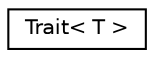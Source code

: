 digraph "Graphical Class Hierarchy"
{
  edge [fontname="Helvetica",fontsize="10",labelfontname="Helvetica",labelfontsize="10"];
  node [fontname="Helvetica",fontsize="10",shape=record];
  rankdir="LR";
  Node0 [label="Trait\< T \>",height=0.2,width=0.4,color="black", fillcolor="white", style="filled",URL="$structTrait.html"];
}
